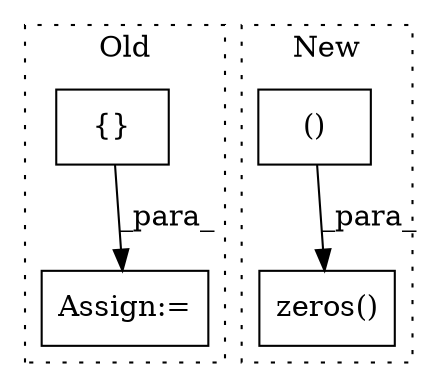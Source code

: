 digraph G {
subgraph cluster0 {
1 [label="{}" a="59" s="3336,3339" l="1,0" shape="box"];
4 [label="Assign:=" a="68" s="3320" l="3" shape="box"];
label = "Old";
style="dotted";
}
subgraph cluster1 {
2 [label="zeros()" a="75" s="2931,2956" l="12,41" shape="box"];
3 [label="()" a="54" s="2954" l="0" shape="box"];
label = "New";
style="dotted";
}
1 -> 4 [label="_para_"];
3 -> 2 [label="_para_"];
}